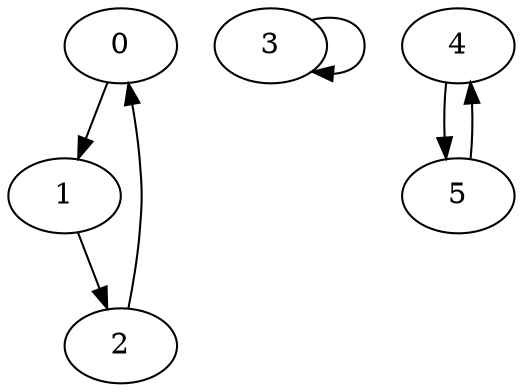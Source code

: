 digraph G {
0 [owner=1, priority=0];
1 [owner=0, priority=2];
2 [owner=1, priority=1];
3 [owner=0, priority=1];
4 [owner=0, priority=1];
5 [owner=0, priority=0];
0->1 ;
1->2 ;
2->0 ;
3->3 ;
4->5 ;
5->4 ;
}
